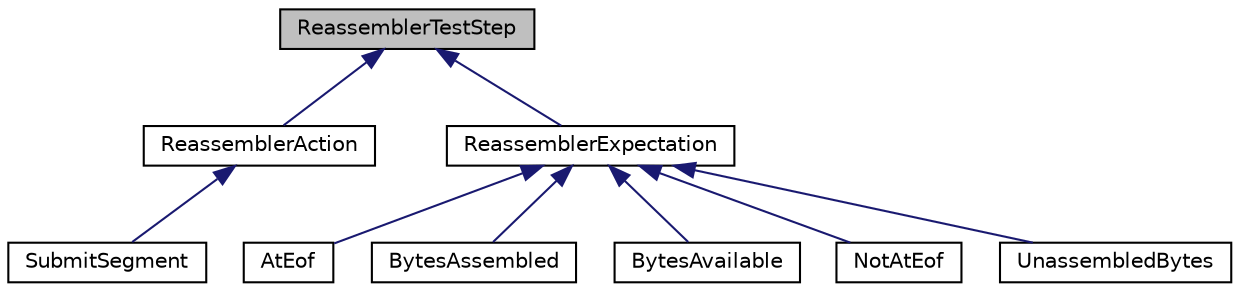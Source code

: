 digraph "ReassemblerTestStep"
{
 // LATEX_PDF_SIZE
  edge [fontname="Helvetica",fontsize="10",labelfontname="Helvetica",labelfontsize="10"];
  node [fontname="Helvetica",fontsize="10",shape=record];
  Node1 [label="ReassemblerTestStep",height=0.2,width=0.4,color="black", fillcolor="grey75", style="filled", fontcolor="black",tooltip=" "];
  Node1 -> Node2 [dir="back",color="midnightblue",fontsize="10",style="solid",fontname="Helvetica"];
  Node2 [label="ReassemblerAction",height=0.2,width=0.4,color="black", fillcolor="white", style="filled",URL="$structReassemblerAction.html",tooltip=" "];
  Node2 -> Node3 [dir="back",color="midnightblue",fontsize="10",style="solid",fontname="Helvetica"];
  Node3 [label="SubmitSegment",height=0.2,width=0.4,color="black", fillcolor="white", style="filled",URL="$structSubmitSegment.html",tooltip=" "];
  Node1 -> Node4 [dir="back",color="midnightblue",fontsize="10",style="solid",fontname="Helvetica"];
  Node4 [label="ReassemblerExpectation",height=0.2,width=0.4,color="black", fillcolor="white", style="filled",URL="$structReassemblerExpectation.html",tooltip=" "];
  Node4 -> Node5 [dir="back",color="midnightblue",fontsize="10",style="solid",fontname="Helvetica"];
  Node5 [label="AtEof",height=0.2,width=0.4,color="black", fillcolor="white", style="filled",URL="$structAtEof.html",tooltip=" "];
  Node4 -> Node6 [dir="back",color="midnightblue",fontsize="10",style="solid",fontname="Helvetica"];
  Node6 [label="BytesAssembled",height=0.2,width=0.4,color="black", fillcolor="white", style="filled",URL="$structBytesAssembled.html",tooltip=" "];
  Node4 -> Node7 [dir="back",color="midnightblue",fontsize="10",style="solid",fontname="Helvetica"];
  Node7 [label="BytesAvailable",height=0.2,width=0.4,color="black", fillcolor="white", style="filled",URL="$structBytesAvailable.html",tooltip=" "];
  Node4 -> Node8 [dir="back",color="midnightblue",fontsize="10",style="solid",fontname="Helvetica"];
  Node8 [label="NotAtEof",height=0.2,width=0.4,color="black", fillcolor="white", style="filled",URL="$structNotAtEof.html",tooltip=" "];
  Node4 -> Node9 [dir="back",color="midnightblue",fontsize="10",style="solid",fontname="Helvetica"];
  Node9 [label="UnassembledBytes",height=0.2,width=0.4,color="black", fillcolor="white", style="filled",URL="$structUnassembledBytes.html",tooltip=" "];
}
